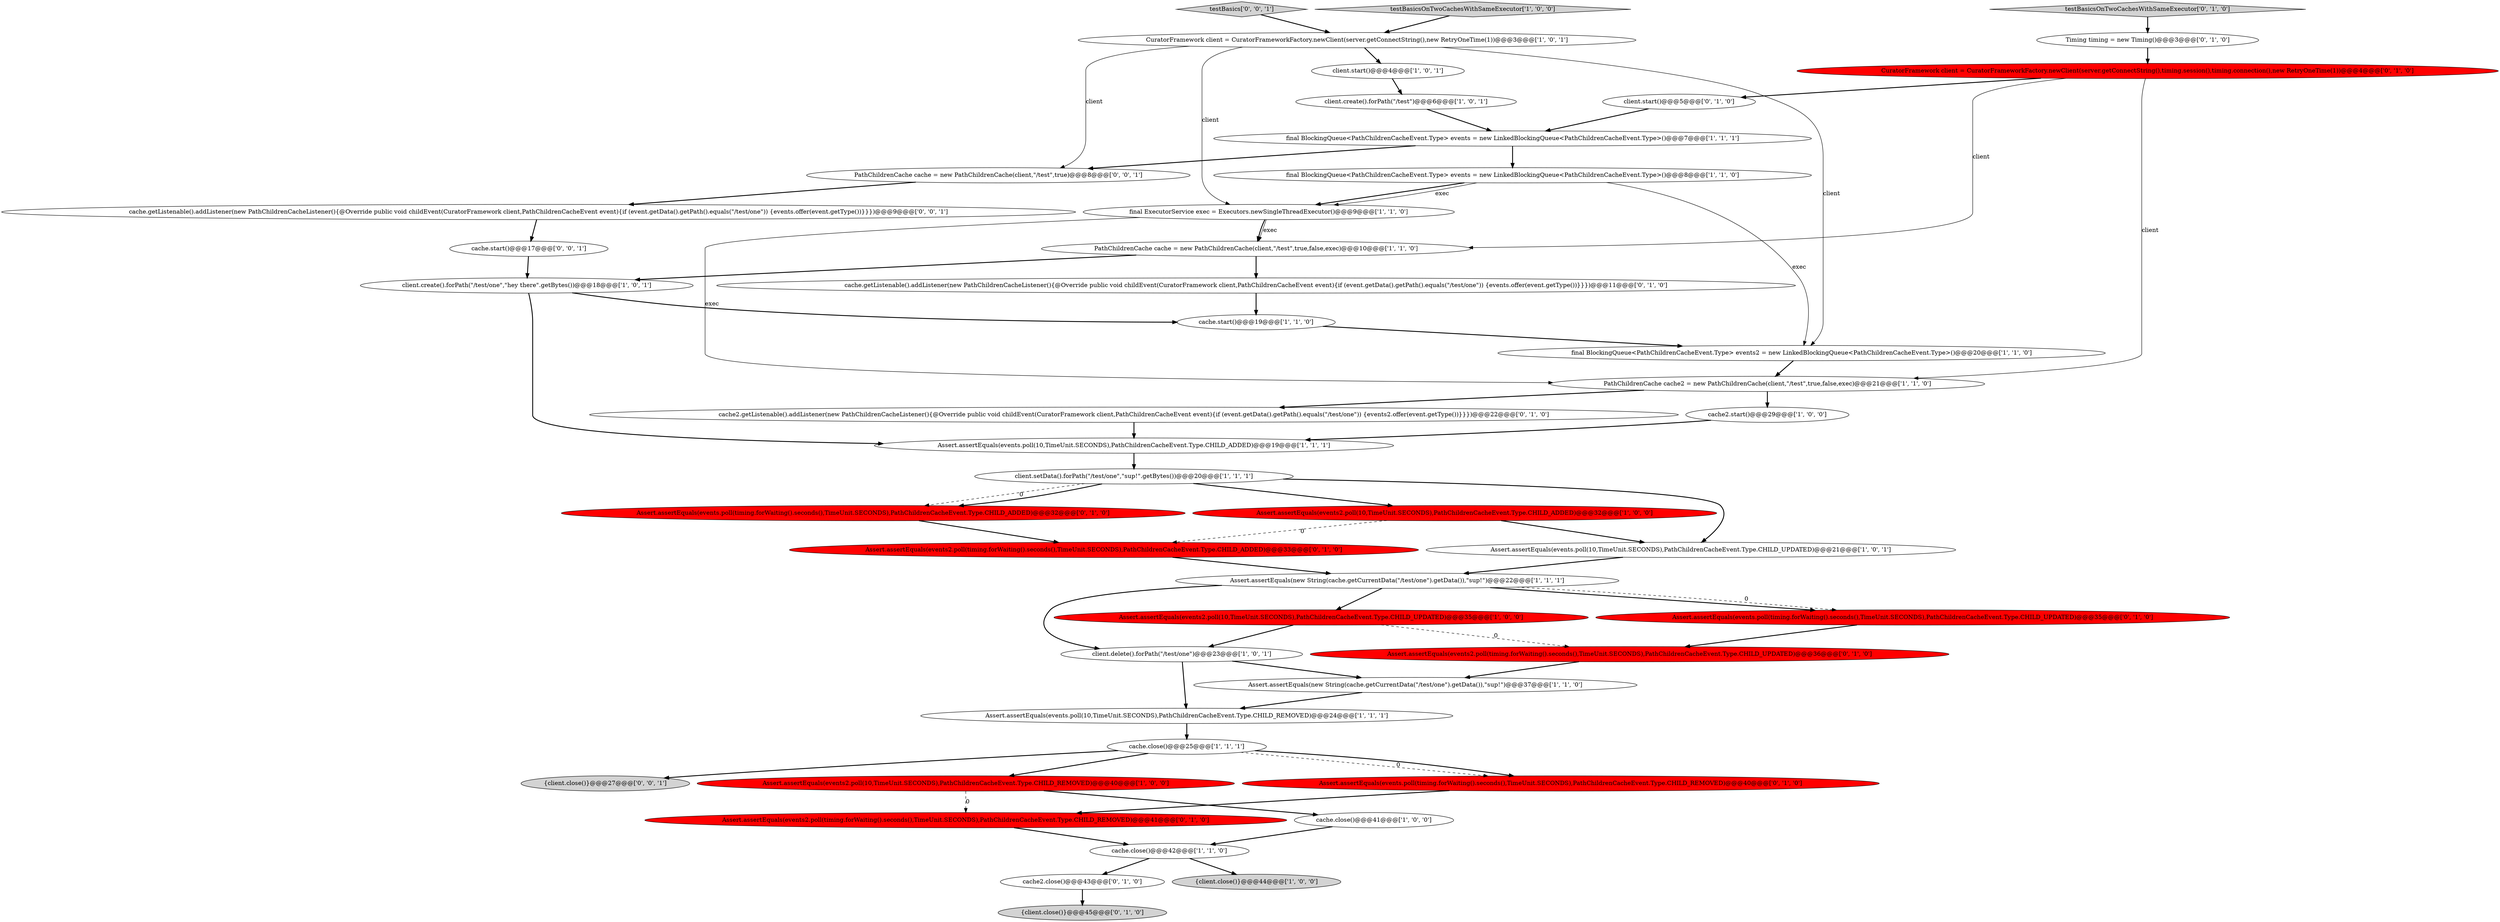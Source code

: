 digraph {
20 [style = filled, label = "Assert.assertEquals(events2.poll(10,TimeUnit.SECONDS),PathChildrenCacheEvent.Type.CHILD_UPDATED)@@@35@@@['1', '0', '0']", fillcolor = red, shape = ellipse image = "AAA1AAABBB1BBB"];
12 [style = filled, label = "client.delete().forPath(\"/test/one\")@@@23@@@['1', '0', '1']", fillcolor = white, shape = ellipse image = "AAA0AAABBB1BBB"];
33 [style = filled, label = "Assert.assertEquals(events2.poll(timing.forWaiting().seconds(),TimeUnit.SECONDS),PathChildrenCacheEvent.Type.CHILD_REMOVED)@@@41@@@['0', '1', '0']", fillcolor = red, shape = ellipse image = "AAA1AAABBB2BBB"];
4 [style = filled, label = "cache.close()@@@25@@@['1', '1', '1']", fillcolor = white, shape = ellipse image = "AAA0AAABBB1BBB"];
39 [style = filled, label = "testBasicsOnTwoCachesWithSameExecutor['0', '1', '0']", fillcolor = lightgray, shape = diamond image = "AAA0AAABBB2BBB"];
41 [style = filled, label = "cache.getListenable().addListener(new PathChildrenCacheListener(){@Override public void childEvent(CuratorFramework client,PathChildrenCacheEvent event){if (event.getData().getPath().equals(\"/test/one\")) {events.offer(event.getType())}}})@@@9@@@['0', '0', '1']", fillcolor = white, shape = ellipse image = "AAA0AAABBB3BBB"];
10 [style = filled, label = "Assert.assertEquals(new String(cache.getCurrentData(\"/test/one\").getData()),\"sup!\")@@@22@@@['1', '1', '1']", fillcolor = white, shape = ellipse image = "AAA0AAABBB1BBB"];
37 [style = filled, label = "cache2.close()@@@43@@@['0', '1', '0']", fillcolor = white, shape = ellipse image = "AAA0AAABBB2BBB"];
36 [style = filled, label = "cache.getListenable().addListener(new PathChildrenCacheListener(){@Override public void childEvent(CuratorFramework client,PathChildrenCacheEvent event){if (event.getData().getPath().equals(\"/test/one\")) {events.offer(event.getType())}}})@@@11@@@['0', '1', '0']", fillcolor = white, shape = ellipse image = "AAA0AAABBB2BBB"];
38 [style = filled, label = "Assert.assertEquals(events.poll(timing.forWaiting().seconds(),TimeUnit.SECONDS),PathChildrenCacheEvent.Type.CHILD_ADDED)@@@32@@@['0', '1', '0']", fillcolor = red, shape = ellipse image = "AAA1AAABBB2BBB"];
5 [style = filled, label = "cache.close()@@@41@@@['1', '0', '0']", fillcolor = white, shape = ellipse image = "AAA0AAABBB1BBB"];
0 [style = filled, label = "final ExecutorService exec = Executors.newSingleThreadExecutor()@@@9@@@['1', '1', '0']", fillcolor = white, shape = ellipse image = "AAA0AAABBB1BBB"];
45 [style = filled, label = "{client.close()}@@@27@@@['0', '0', '1']", fillcolor = lightgray, shape = ellipse image = "AAA0AAABBB3BBB"];
40 [style = filled, label = "Timing timing = new Timing()@@@3@@@['0', '1', '0']", fillcolor = white, shape = ellipse image = "AAA0AAABBB2BBB"];
35 [style = filled, label = "Assert.assertEquals(events.poll(timing.forWaiting().seconds(),TimeUnit.SECONDS),PathChildrenCacheEvent.Type.CHILD_UPDATED)@@@35@@@['0', '1', '0']", fillcolor = red, shape = ellipse image = "AAA1AAABBB2BBB"];
17 [style = filled, label = "cache.start()@@@19@@@['1', '1', '0']", fillcolor = white, shape = ellipse image = "AAA0AAABBB1BBB"];
11 [style = filled, label = "testBasicsOnTwoCachesWithSameExecutor['1', '0', '0']", fillcolor = lightgray, shape = diamond image = "AAA0AAABBB1BBB"];
27 [style = filled, label = "Assert.assertEquals(events.poll(timing.forWaiting().seconds(),TimeUnit.SECONDS),PathChildrenCacheEvent.Type.CHILD_REMOVED)@@@40@@@['0', '1', '0']", fillcolor = red, shape = ellipse image = "AAA1AAABBB2BBB"];
14 [style = filled, label = "Assert.assertEquals(events.poll(10,TimeUnit.SECONDS),PathChildrenCacheEvent.Type.CHILD_REMOVED)@@@24@@@['1', '1', '1']", fillcolor = white, shape = ellipse image = "AAA0AAABBB1BBB"];
6 [style = filled, label = "CuratorFramework client = CuratorFrameworkFactory.newClient(server.getConnectString(),new RetryOneTime(1))@@@3@@@['1', '0', '1']", fillcolor = white, shape = ellipse image = "AAA0AAABBB1BBB"];
16 [style = filled, label = "final BlockingQueue<PathChildrenCacheEvent.Type> events = new LinkedBlockingQueue<PathChildrenCacheEvent.Type>()@@@7@@@['1', '1', '1']", fillcolor = white, shape = ellipse image = "AAA0AAABBB1BBB"];
18 [style = filled, label = "final BlockingQueue<PathChildrenCacheEvent.Type> events2 = new LinkedBlockingQueue<PathChildrenCacheEvent.Type>()@@@20@@@['1', '1', '0']", fillcolor = white, shape = ellipse image = "AAA0AAABBB1BBB"];
25 [style = filled, label = "cache.close()@@@42@@@['1', '1', '0']", fillcolor = white, shape = ellipse image = "AAA0AAABBB1BBB"];
43 [style = filled, label = "cache.start()@@@17@@@['0', '0', '1']", fillcolor = white, shape = ellipse image = "AAA0AAABBB3BBB"];
34 [style = filled, label = "{client.close()}@@@45@@@['0', '1', '0']", fillcolor = lightgray, shape = ellipse image = "AAA0AAABBB2BBB"];
28 [style = filled, label = "CuratorFramework client = CuratorFrameworkFactory.newClient(server.getConnectString(),timing.session(),timing.connection(),new RetryOneTime(1))@@@4@@@['0', '1', '0']", fillcolor = red, shape = ellipse image = "AAA1AAABBB2BBB"];
3 [style = filled, label = "PathChildrenCache cache2 = new PathChildrenCache(client,\"/test\",true,false,exec)@@@21@@@['1', '1', '0']", fillcolor = white, shape = ellipse image = "AAA0AAABBB1BBB"];
13 [style = filled, label = "Assert.assertEquals(events2.poll(10,TimeUnit.SECONDS),PathChildrenCacheEvent.Type.CHILD_ADDED)@@@32@@@['1', '0', '0']", fillcolor = red, shape = ellipse image = "AAA1AAABBB1BBB"];
21 [style = filled, label = "client.start()@@@4@@@['1', '0', '1']", fillcolor = white, shape = ellipse image = "AAA0AAABBB1BBB"];
30 [style = filled, label = "client.start()@@@5@@@['0', '1', '0']", fillcolor = white, shape = ellipse image = "AAA0AAABBB2BBB"];
1 [style = filled, label = "Assert.assertEquals(new String(cache.getCurrentData(\"/test/one\").getData()),\"sup!\")@@@37@@@['1', '1', '0']", fillcolor = white, shape = ellipse image = "AAA0AAABBB1BBB"];
24 [style = filled, label = "client.create().forPath(\"/test/one\",\"hey there\".getBytes())@@@18@@@['1', '0', '1']", fillcolor = white, shape = ellipse image = "AAA0AAABBB1BBB"];
9 [style = filled, label = "final BlockingQueue<PathChildrenCacheEvent.Type> events = new LinkedBlockingQueue<PathChildrenCacheEvent.Type>()@@@8@@@['1', '1', '0']", fillcolor = white, shape = ellipse image = "AAA0AAABBB1BBB"];
29 [style = filled, label = "Assert.assertEquals(events2.poll(timing.forWaiting().seconds(),TimeUnit.SECONDS),PathChildrenCacheEvent.Type.CHILD_ADDED)@@@33@@@['0', '1', '0']", fillcolor = red, shape = ellipse image = "AAA1AAABBB2BBB"];
19 [style = filled, label = "Assert.assertEquals(events.poll(10,TimeUnit.SECONDS),PathChildrenCacheEvent.Type.CHILD_UPDATED)@@@21@@@['1', '0', '1']", fillcolor = white, shape = ellipse image = "AAA0AAABBB1BBB"];
23 [style = filled, label = "PathChildrenCache cache = new PathChildrenCache(client,\"/test\",true,false,exec)@@@10@@@['1', '1', '0']", fillcolor = white, shape = ellipse image = "AAA0AAABBB1BBB"];
7 [style = filled, label = "{client.close()}@@@44@@@['1', '0', '0']", fillcolor = lightgray, shape = ellipse image = "AAA0AAABBB1BBB"];
42 [style = filled, label = "testBasics['0', '0', '1']", fillcolor = lightgray, shape = diamond image = "AAA0AAABBB3BBB"];
8 [style = filled, label = "client.create().forPath(\"/test\")@@@6@@@['1', '0', '1']", fillcolor = white, shape = ellipse image = "AAA0AAABBB1BBB"];
44 [style = filled, label = "PathChildrenCache cache = new PathChildrenCache(client,\"/test\",true)@@@8@@@['0', '0', '1']", fillcolor = white, shape = ellipse image = "AAA0AAABBB3BBB"];
26 [style = filled, label = "cache2.start()@@@29@@@['1', '0', '0']", fillcolor = white, shape = ellipse image = "AAA0AAABBB1BBB"];
2 [style = filled, label = "client.setData().forPath(\"/test/one\",\"sup!\".getBytes())@@@20@@@['1', '1', '1']", fillcolor = white, shape = ellipse image = "AAA0AAABBB1BBB"];
22 [style = filled, label = "Assert.assertEquals(events.poll(10,TimeUnit.SECONDS),PathChildrenCacheEvent.Type.CHILD_ADDED)@@@19@@@['1', '1', '1']", fillcolor = white, shape = ellipse image = "AAA0AAABBB1BBB"];
31 [style = filled, label = "Assert.assertEquals(events2.poll(timing.forWaiting().seconds(),TimeUnit.SECONDS),PathChildrenCacheEvent.Type.CHILD_UPDATED)@@@36@@@['0', '1', '0']", fillcolor = red, shape = ellipse image = "AAA1AAABBB2BBB"];
15 [style = filled, label = "Assert.assertEquals(events2.poll(10,TimeUnit.SECONDS),PathChildrenCacheEvent.Type.CHILD_REMOVED)@@@40@@@['1', '0', '0']", fillcolor = red, shape = ellipse image = "AAA1AAABBB1BBB"];
32 [style = filled, label = "cache2.getListenable().addListener(new PathChildrenCacheListener(){@Override public void childEvent(CuratorFramework client,PathChildrenCacheEvent event){if (event.getData().getPath().equals(\"/test/one\")) {events2.offer(event.getType())}}})@@@22@@@['0', '1', '0']", fillcolor = white, shape = ellipse image = "AAA0AAABBB2BBB"];
8->16 [style = bold, label=""];
35->31 [style = bold, label=""];
18->3 [style = bold, label=""];
32->22 [style = bold, label=""];
10->20 [style = bold, label=""];
2->19 [style = bold, label=""];
22->2 [style = bold, label=""];
9->0 [style = bold, label=""];
28->30 [style = bold, label=""];
6->0 [style = solid, label="client"];
6->21 [style = bold, label=""];
13->29 [style = dashed, label="0"];
11->6 [style = bold, label=""];
38->29 [style = bold, label=""];
4->15 [style = bold, label=""];
20->31 [style = dashed, label="0"];
21->8 [style = bold, label=""];
3->26 [style = bold, label=""];
10->35 [style = bold, label=""];
4->27 [style = dashed, label="0"];
19->10 [style = bold, label=""];
31->1 [style = bold, label=""];
40->28 [style = bold, label=""];
0->3 [style = solid, label="exec"];
12->1 [style = bold, label=""];
25->7 [style = bold, label=""];
24->22 [style = bold, label=""];
2->38 [style = dashed, label="0"];
26->22 [style = bold, label=""];
15->5 [style = bold, label=""];
5->25 [style = bold, label=""];
2->13 [style = bold, label=""];
2->38 [style = bold, label=""];
4->45 [style = bold, label=""];
6->18 [style = solid, label="client"];
6->44 [style = solid, label="client"];
9->0 [style = solid, label="exec"];
23->24 [style = bold, label=""];
13->19 [style = bold, label=""];
0->23 [style = bold, label=""];
42->6 [style = bold, label=""];
33->25 [style = bold, label=""];
25->37 [style = bold, label=""];
16->44 [style = bold, label=""];
10->12 [style = bold, label=""];
39->40 [style = bold, label=""];
37->34 [style = bold, label=""];
43->24 [style = bold, label=""];
4->27 [style = bold, label=""];
28->3 [style = solid, label="client"];
20->12 [style = bold, label=""];
24->17 [style = bold, label=""];
44->41 [style = bold, label=""];
12->14 [style = bold, label=""];
28->23 [style = solid, label="client"];
15->33 [style = dashed, label="0"];
29->10 [style = bold, label=""];
9->18 [style = solid, label="exec"];
1->14 [style = bold, label=""];
23->36 [style = bold, label=""];
27->33 [style = bold, label=""];
36->17 [style = bold, label=""];
3->32 [style = bold, label=""];
30->16 [style = bold, label=""];
0->23 [style = solid, label="exec"];
41->43 [style = bold, label=""];
10->35 [style = dashed, label="0"];
16->9 [style = bold, label=""];
17->18 [style = bold, label=""];
14->4 [style = bold, label=""];
}
